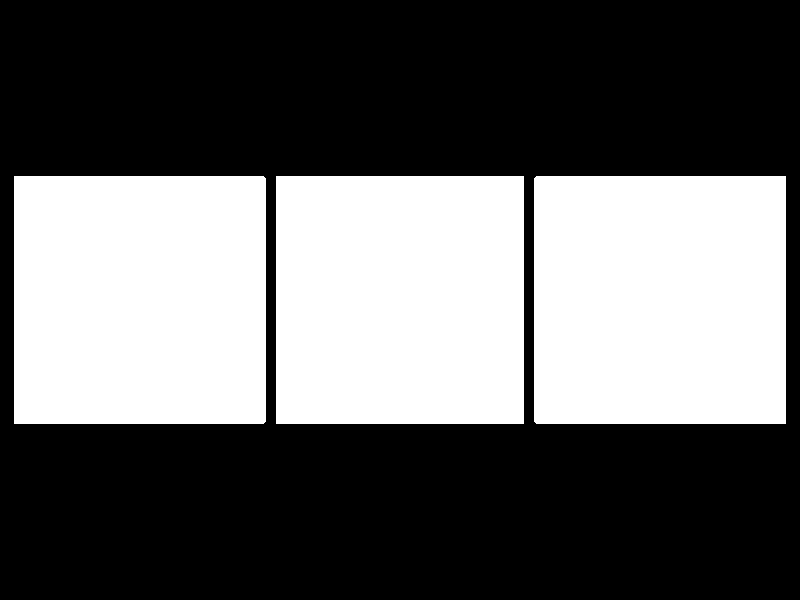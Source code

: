 #version 3.5;
global_settings {assumed_gamma 1.0}
camera {location <0, 0,-12.0> look_at 0 angle 30 }
#declare Container_T= texture {
   pigment {rgbt <1,1,1,1>}
   finish {ambient 0 diffuse 0}
}

#declare Scale=2;

box {                  //The reference
   <-1,-1,0>,<1,1,.3>
   hollow
   texture {Container_T}
   interior {
      media {
         intervals 1         
         samples 1,1          
         emission 1
      }
   }
   translate <-2.1,0,0>
}

box {                  //Object scaled twice as big
   <-1,-1,0>,<1,1,.3>  //looks different but same
   hollow                          //particle density
   texture {Container_T}
   interior {
      media {
         intervals 1         
         samples 1,1          
         emission 1
      }
   }
   scale Scale
   translate<0,0,12>
}

box {                  //Object scaled twice as big       
   <-1,-1,0>,<1,1,.3>  //looks the same but particle
   hollow                          //density scaled down
   texture {Container_T}
   interior {
      media {
         intervals 1         
         samples 1,1          
         emission 1/Scale
      }
   }
   scale Scale
   translate<0,0,12>
   translate<4.2,0,0>
}